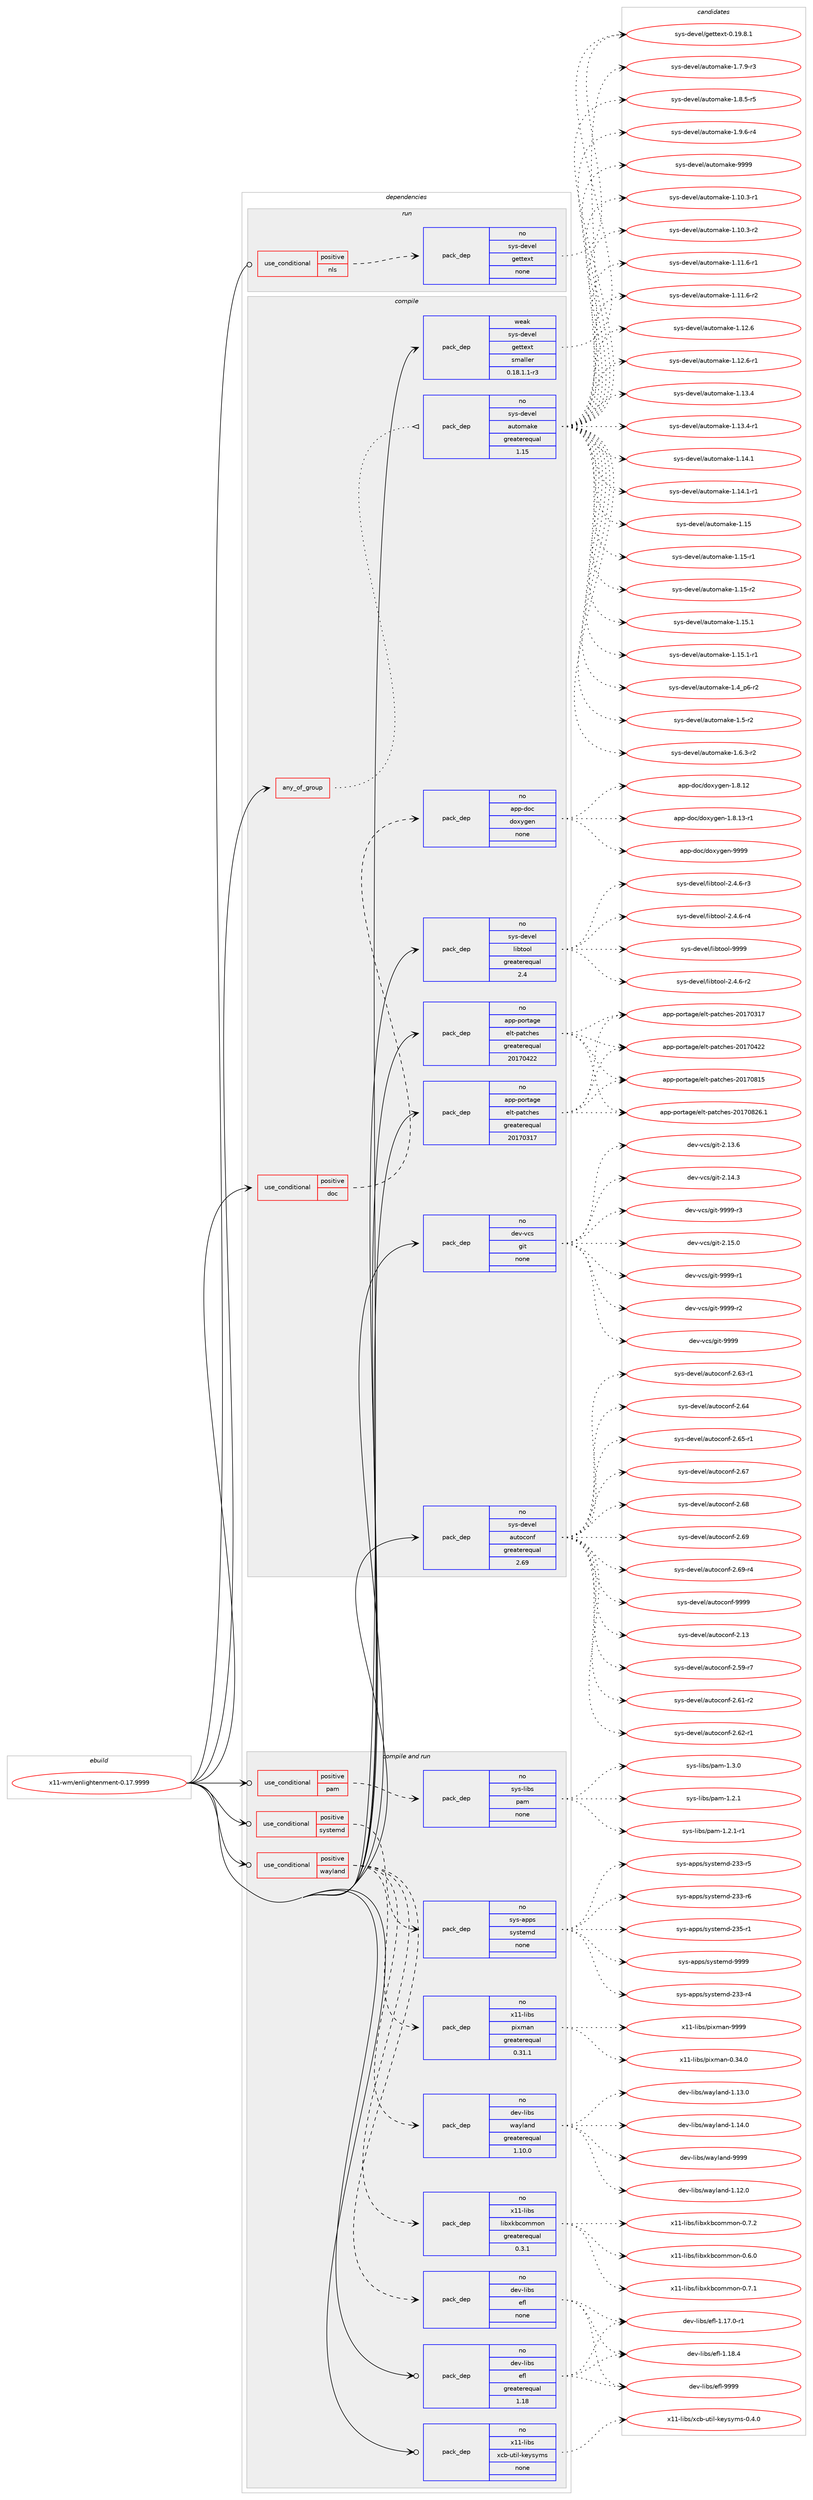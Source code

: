 digraph prolog {

# *************
# Graph options
# *************

newrank=true;
concentrate=true;
compound=true;
graph [rankdir=LR,fontname=Helvetica,fontsize=10,ranksep=1.5];#, ranksep=2.5, nodesep=0.2];
edge  [arrowhead=vee];
node  [fontname=Helvetica,fontsize=10];

# **********
# The ebuild
# **********

subgraph cluster_leftcol {
color=gray;
rank=same;
label=<<i>ebuild</i>>;
id [label="x11-wm/enlightenment-0.17.9999", color=red, width=4, href="../x11-wm/enlightenment-0.17.9999.svg"];
}

# ****************
# The dependencies
# ****************

subgraph cluster_midcol {
color=gray;
label=<<i>dependencies</i>>;
subgraph cluster_compile {
fillcolor="#eeeeee";
style=filled;
label=<<i>compile</i>>;
subgraph any9759 {
dependency531621 [label=<<TABLE BORDER="0" CELLBORDER="1" CELLSPACING="0" CELLPADDING="4"><TR><TD CELLPADDING="10">any_of_group</TD></TR></TABLE>>, shape=none, color=red];subgraph pack397501 {
dependency531622 [label=<<TABLE BORDER="0" CELLBORDER="1" CELLSPACING="0" CELLPADDING="4" WIDTH="220"><TR><TD ROWSPAN="6" CELLPADDING="30">pack_dep</TD></TR><TR><TD WIDTH="110">no</TD></TR><TR><TD>sys-devel</TD></TR><TR><TD>automake</TD></TR><TR><TD>greaterequal</TD></TR><TR><TD>1.15</TD></TR></TABLE>>, shape=none, color=blue];
}
dependency531621:e -> dependency531622:w [weight=20,style="dotted",arrowhead="oinv"];
}
id:e -> dependency531621:w [weight=20,style="solid",arrowhead="vee"];
subgraph cond124008 {
dependency531623 [label=<<TABLE BORDER="0" CELLBORDER="1" CELLSPACING="0" CELLPADDING="4"><TR><TD ROWSPAN="3" CELLPADDING="10">use_conditional</TD></TR><TR><TD>positive</TD></TR><TR><TD>doc</TD></TR></TABLE>>, shape=none, color=red];
subgraph pack397502 {
dependency531624 [label=<<TABLE BORDER="0" CELLBORDER="1" CELLSPACING="0" CELLPADDING="4" WIDTH="220"><TR><TD ROWSPAN="6" CELLPADDING="30">pack_dep</TD></TR><TR><TD WIDTH="110">no</TD></TR><TR><TD>app-doc</TD></TR><TR><TD>doxygen</TD></TR><TR><TD>none</TD></TR><TR><TD></TD></TR></TABLE>>, shape=none, color=blue];
}
dependency531623:e -> dependency531624:w [weight=20,style="dashed",arrowhead="vee"];
}
id:e -> dependency531623:w [weight=20,style="solid",arrowhead="vee"];
subgraph pack397503 {
dependency531625 [label=<<TABLE BORDER="0" CELLBORDER="1" CELLSPACING="0" CELLPADDING="4" WIDTH="220"><TR><TD ROWSPAN="6" CELLPADDING="30">pack_dep</TD></TR><TR><TD WIDTH="110">no</TD></TR><TR><TD>app-portage</TD></TR><TR><TD>elt-patches</TD></TR><TR><TD>greaterequal</TD></TR><TR><TD>20170317</TD></TR></TABLE>>, shape=none, color=blue];
}
id:e -> dependency531625:w [weight=20,style="solid",arrowhead="vee"];
subgraph pack397504 {
dependency531626 [label=<<TABLE BORDER="0" CELLBORDER="1" CELLSPACING="0" CELLPADDING="4" WIDTH="220"><TR><TD ROWSPAN="6" CELLPADDING="30">pack_dep</TD></TR><TR><TD WIDTH="110">no</TD></TR><TR><TD>app-portage</TD></TR><TR><TD>elt-patches</TD></TR><TR><TD>greaterequal</TD></TR><TR><TD>20170422</TD></TR></TABLE>>, shape=none, color=blue];
}
id:e -> dependency531626:w [weight=20,style="solid",arrowhead="vee"];
subgraph pack397505 {
dependency531627 [label=<<TABLE BORDER="0" CELLBORDER="1" CELLSPACING="0" CELLPADDING="4" WIDTH="220"><TR><TD ROWSPAN="6" CELLPADDING="30">pack_dep</TD></TR><TR><TD WIDTH="110">no</TD></TR><TR><TD>dev-vcs</TD></TR><TR><TD>git</TD></TR><TR><TD>none</TD></TR><TR><TD></TD></TR></TABLE>>, shape=none, color=blue];
}
id:e -> dependency531627:w [weight=20,style="solid",arrowhead="vee"];
subgraph pack397506 {
dependency531628 [label=<<TABLE BORDER="0" CELLBORDER="1" CELLSPACING="0" CELLPADDING="4" WIDTH="220"><TR><TD ROWSPAN="6" CELLPADDING="30">pack_dep</TD></TR><TR><TD WIDTH="110">no</TD></TR><TR><TD>sys-devel</TD></TR><TR><TD>autoconf</TD></TR><TR><TD>greaterequal</TD></TR><TR><TD>2.69</TD></TR></TABLE>>, shape=none, color=blue];
}
id:e -> dependency531628:w [weight=20,style="solid",arrowhead="vee"];
subgraph pack397507 {
dependency531629 [label=<<TABLE BORDER="0" CELLBORDER="1" CELLSPACING="0" CELLPADDING="4" WIDTH="220"><TR><TD ROWSPAN="6" CELLPADDING="30">pack_dep</TD></TR><TR><TD WIDTH="110">no</TD></TR><TR><TD>sys-devel</TD></TR><TR><TD>libtool</TD></TR><TR><TD>greaterequal</TD></TR><TR><TD>2.4</TD></TR></TABLE>>, shape=none, color=blue];
}
id:e -> dependency531629:w [weight=20,style="solid",arrowhead="vee"];
subgraph pack397508 {
dependency531630 [label=<<TABLE BORDER="0" CELLBORDER="1" CELLSPACING="0" CELLPADDING="4" WIDTH="220"><TR><TD ROWSPAN="6" CELLPADDING="30">pack_dep</TD></TR><TR><TD WIDTH="110">weak</TD></TR><TR><TD>sys-devel</TD></TR><TR><TD>gettext</TD></TR><TR><TD>smaller</TD></TR><TR><TD>0.18.1.1-r3</TD></TR></TABLE>>, shape=none, color=blue];
}
id:e -> dependency531630:w [weight=20,style="solid",arrowhead="vee"];
}
subgraph cluster_compileandrun {
fillcolor="#eeeeee";
style=filled;
label=<<i>compile and run</i>>;
subgraph cond124009 {
dependency531631 [label=<<TABLE BORDER="0" CELLBORDER="1" CELLSPACING="0" CELLPADDING="4"><TR><TD ROWSPAN="3" CELLPADDING="10">use_conditional</TD></TR><TR><TD>positive</TD></TR><TR><TD>pam</TD></TR></TABLE>>, shape=none, color=red];
subgraph pack397509 {
dependency531632 [label=<<TABLE BORDER="0" CELLBORDER="1" CELLSPACING="0" CELLPADDING="4" WIDTH="220"><TR><TD ROWSPAN="6" CELLPADDING="30">pack_dep</TD></TR><TR><TD WIDTH="110">no</TD></TR><TR><TD>sys-libs</TD></TR><TR><TD>pam</TD></TR><TR><TD>none</TD></TR><TR><TD></TD></TR></TABLE>>, shape=none, color=blue];
}
dependency531631:e -> dependency531632:w [weight=20,style="dashed",arrowhead="vee"];
}
id:e -> dependency531631:w [weight=20,style="solid",arrowhead="odotvee"];
subgraph cond124010 {
dependency531633 [label=<<TABLE BORDER="0" CELLBORDER="1" CELLSPACING="0" CELLPADDING="4"><TR><TD ROWSPAN="3" CELLPADDING="10">use_conditional</TD></TR><TR><TD>positive</TD></TR><TR><TD>systemd</TD></TR></TABLE>>, shape=none, color=red];
subgraph pack397510 {
dependency531634 [label=<<TABLE BORDER="0" CELLBORDER="1" CELLSPACING="0" CELLPADDING="4" WIDTH="220"><TR><TD ROWSPAN="6" CELLPADDING="30">pack_dep</TD></TR><TR><TD WIDTH="110">no</TD></TR><TR><TD>sys-apps</TD></TR><TR><TD>systemd</TD></TR><TR><TD>none</TD></TR><TR><TD></TD></TR></TABLE>>, shape=none, color=blue];
}
dependency531633:e -> dependency531634:w [weight=20,style="dashed",arrowhead="vee"];
}
id:e -> dependency531633:w [weight=20,style="solid",arrowhead="odotvee"];
subgraph cond124011 {
dependency531635 [label=<<TABLE BORDER="0" CELLBORDER="1" CELLSPACING="0" CELLPADDING="4"><TR><TD ROWSPAN="3" CELLPADDING="10">use_conditional</TD></TR><TR><TD>positive</TD></TR><TR><TD>wayland</TD></TR></TABLE>>, shape=none, color=red];
subgraph pack397511 {
dependency531636 [label=<<TABLE BORDER="0" CELLBORDER="1" CELLSPACING="0" CELLPADDING="4" WIDTH="220"><TR><TD ROWSPAN="6" CELLPADDING="30">pack_dep</TD></TR><TR><TD WIDTH="110">no</TD></TR><TR><TD>dev-libs</TD></TR><TR><TD>efl</TD></TR><TR><TD>none</TD></TR><TR><TD></TD></TR></TABLE>>, shape=none, color=blue];
}
dependency531635:e -> dependency531636:w [weight=20,style="dashed",arrowhead="vee"];
subgraph pack397512 {
dependency531637 [label=<<TABLE BORDER="0" CELLBORDER="1" CELLSPACING="0" CELLPADDING="4" WIDTH="220"><TR><TD ROWSPAN="6" CELLPADDING="30">pack_dep</TD></TR><TR><TD WIDTH="110">no</TD></TR><TR><TD>dev-libs</TD></TR><TR><TD>wayland</TD></TR><TR><TD>greaterequal</TD></TR><TR><TD>1.10.0</TD></TR></TABLE>>, shape=none, color=blue];
}
dependency531635:e -> dependency531637:w [weight=20,style="dashed",arrowhead="vee"];
subgraph pack397513 {
dependency531638 [label=<<TABLE BORDER="0" CELLBORDER="1" CELLSPACING="0" CELLPADDING="4" WIDTH="220"><TR><TD ROWSPAN="6" CELLPADDING="30">pack_dep</TD></TR><TR><TD WIDTH="110">no</TD></TR><TR><TD>x11-libs</TD></TR><TR><TD>pixman</TD></TR><TR><TD>greaterequal</TD></TR><TR><TD>0.31.1</TD></TR></TABLE>>, shape=none, color=blue];
}
dependency531635:e -> dependency531638:w [weight=20,style="dashed",arrowhead="vee"];
subgraph pack397514 {
dependency531639 [label=<<TABLE BORDER="0" CELLBORDER="1" CELLSPACING="0" CELLPADDING="4" WIDTH="220"><TR><TD ROWSPAN="6" CELLPADDING="30">pack_dep</TD></TR><TR><TD WIDTH="110">no</TD></TR><TR><TD>x11-libs</TD></TR><TR><TD>libxkbcommon</TD></TR><TR><TD>greaterequal</TD></TR><TR><TD>0.3.1</TD></TR></TABLE>>, shape=none, color=blue];
}
dependency531635:e -> dependency531639:w [weight=20,style="dashed",arrowhead="vee"];
}
id:e -> dependency531635:w [weight=20,style="solid",arrowhead="odotvee"];
subgraph pack397515 {
dependency531640 [label=<<TABLE BORDER="0" CELLBORDER="1" CELLSPACING="0" CELLPADDING="4" WIDTH="220"><TR><TD ROWSPAN="6" CELLPADDING="30">pack_dep</TD></TR><TR><TD WIDTH="110">no</TD></TR><TR><TD>dev-libs</TD></TR><TR><TD>efl</TD></TR><TR><TD>greaterequal</TD></TR><TR><TD>1.18</TD></TR></TABLE>>, shape=none, color=blue];
}
id:e -> dependency531640:w [weight=20,style="solid",arrowhead="odotvee"];
subgraph pack397516 {
dependency531641 [label=<<TABLE BORDER="0" CELLBORDER="1" CELLSPACING="0" CELLPADDING="4" WIDTH="220"><TR><TD ROWSPAN="6" CELLPADDING="30">pack_dep</TD></TR><TR><TD WIDTH="110">no</TD></TR><TR><TD>x11-libs</TD></TR><TR><TD>xcb-util-keysyms</TD></TR><TR><TD>none</TD></TR><TR><TD></TD></TR></TABLE>>, shape=none, color=blue];
}
id:e -> dependency531641:w [weight=20,style="solid",arrowhead="odotvee"];
}
subgraph cluster_run {
fillcolor="#eeeeee";
style=filled;
label=<<i>run</i>>;
subgraph cond124012 {
dependency531642 [label=<<TABLE BORDER="0" CELLBORDER="1" CELLSPACING="0" CELLPADDING="4"><TR><TD ROWSPAN="3" CELLPADDING="10">use_conditional</TD></TR><TR><TD>positive</TD></TR><TR><TD>nls</TD></TR></TABLE>>, shape=none, color=red];
subgraph pack397517 {
dependency531643 [label=<<TABLE BORDER="0" CELLBORDER="1" CELLSPACING="0" CELLPADDING="4" WIDTH="220"><TR><TD ROWSPAN="6" CELLPADDING="30">pack_dep</TD></TR><TR><TD WIDTH="110">no</TD></TR><TR><TD>sys-devel</TD></TR><TR><TD>gettext</TD></TR><TR><TD>none</TD></TR><TR><TD></TD></TR></TABLE>>, shape=none, color=blue];
}
dependency531642:e -> dependency531643:w [weight=20,style="dashed",arrowhead="vee"];
}
id:e -> dependency531642:w [weight=20,style="solid",arrowhead="odot"];
}
}

# **************
# The candidates
# **************

subgraph cluster_choices {
rank=same;
color=gray;
label=<<i>candidates</i>>;

subgraph choice397501 {
color=black;
nodesep=1;
choice11512111545100101118101108479711711611110997107101454946494846514511449 [label="sys-devel/automake-1.10.3-r1", color=red, width=4,href="../sys-devel/automake-1.10.3-r1.svg"];
choice11512111545100101118101108479711711611110997107101454946494846514511450 [label="sys-devel/automake-1.10.3-r2", color=red, width=4,href="../sys-devel/automake-1.10.3-r2.svg"];
choice11512111545100101118101108479711711611110997107101454946494946544511449 [label="sys-devel/automake-1.11.6-r1", color=red, width=4,href="../sys-devel/automake-1.11.6-r1.svg"];
choice11512111545100101118101108479711711611110997107101454946494946544511450 [label="sys-devel/automake-1.11.6-r2", color=red, width=4,href="../sys-devel/automake-1.11.6-r2.svg"];
choice1151211154510010111810110847971171161111099710710145494649504654 [label="sys-devel/automake-1.12.6", color=red, width=4,href="../sys-devel/automake-1.12.6.svg"];
choice11512111545100101118101108479711711611110997107101454946495046544511449 [label="sys-devel/automake-1.12.6-r1", color=red, width=4,href="../sys-devel/automake-1.12.6-r1.svg"];
choice1151211154510010111810110847971171161111099710710145494649514652 [label="sys-devel/automake-1.13.4", color=red, width=4,href="../sys-devel/automake-1.13.4.svg"];
choice11512111545100101118101108479711711611110997107101454946495146524511449 [label="sys-devel/automake-1.13.4-r1", color=red, width=4,href="../sys-devel/automake-1.13.4-r1.svg"];
choice1151211154510010111810110847971171161111099710710145494649524649 [label="sys-devel/automake-1.14.1", color=red, width=4,href="../sys-devel/automake-1.14.1.svg"];
choice11512111545100101118101108479711711611110997107101454946495246494511449 [label="sys-devel/automake-1.14.1-r1", color=red, width=4,href="../sys-devel/automake-1.14.1-r1.svg"];
choice115121115451001011181011084797117116111109971071014549464953 [label="sys-devel/automake-1.15", color=red, width=4,href="../sys-devel/automake-1.15.svg"];
choice1151211154510010111810110847971171161111099710710145494649534511449 [label="sys-devel/automake-1.15-r1", color=red, width=4,href="../sys-devel/automake-1.15-r1.svg"];
choice1151211154510010111810110847971171161111099710710145494649534511450 [label="sys-devel/automake-1.15-r2", color=red, width=4,href="../sys-devel/automake-1.15-r2.svg"];
choice1151211154510010111810110847971171161111099710710145494649534649 [label="sys-devel/automake-1.15.1", color=red, width=4,href="../sys-devel/automake-1.15.1.svg"];
choice11512111545100101118101108479711711611110997107101454946495346494511449 [label="sys-devel/automake-1.15.1-r1", color=red, width=4,href="../sys-devel/automake-1.15.1-r1.svg"];
choice115121115451001011181011084797117116111109971071014549465295112544511450 [label="sys-devel/automake-1.4_p6-r2", color=red, width=4,href="../sys-devel/automake-1.4_p6-r2.svg"];
choice11512111545100101118101108479711711611110997107101454946534511450 [label="sys-devel/automake-1.5-r2", color=red, width=4,href="../sys-devel/automake-1.5-r2.svg"];
choice115121115451001011181011084797117116111109971071014549465446514511450 [label="sys-devel/automake-1.6.3-r2", color=red, width=4,href="../sys-devel/automake-1.6.3-r2.svg"];
choice115121115451001011181011084797117116111109971071014549465546574511451 [label="sys-devel/automake-1.7.9-r3", color=red, width=4,href="../sys-devel/automake-1.7.9-r3.svg"];
choice115121115451001011181011084797117116111109971071014549465646534511453 [label="sys-devel/automake-1.8.5-r5", color=red, width=4,href="../sys-devel/automake-1.8.5-r5.svg"];
choice115121115451001011181011084797117116111109971071014549465746544511452 [label="sys-devel/automake-1.9.6-r4", color=red, width=4,href="../sys-devel/automake-1.9.6-r4.svg"];
choice115121115451001011181011084797117116111109971071014557575757 [label="sys-devel/automake-9999", color=red, width=4,href="../sys-devel/automake-9999.svg"];
dependency531622:e -> choice11512111545100101118101108479711711611110997107101454946494846514511449:w [style=dotted,weight="100"];
dependency531622:e -> choice11512111545100101118101108479711711611110997107101454946494846514511450:w [style=dotted,weight="100"];
dependency531622:e -> choice11512111545100101118101108479711711611110997107101454946494946544511449:w [style=dotted,weight="100"];
dependency531622:e -> choice11512111545100101118101108479711711611110997107101454946494946544511450:w [style=dotted,weight="100"];
dependency531622:e -> choice1151211154510010111810110847971171161111099710710145494649504654:w [style=dotted,weight="100"];
dependency531622:e -> choice11512111545100101118101108479711711611110997107101454946495046544511449:w [style=dotted,weight="100"];
dependency531622:e -> choice1151211154510010111810110847971171161111099710710145494649514652:w [style=dotted,weight="100"];
dependency531622:e -> choice11512111545100101118101108479711711611110997107101454946495146524511449:w [style=dotted,weight="100"];
dependency531622:e -> choice1151211154510010111810110847971171161111099710710145494649524649:w [style=dotted,weight="100"];
dependency531622:e -> choice11512111545100101118101108479711711611110997107101454946495246494511449:w [style=dotted,weight="100"];
dependency531622:e -> choice115121115451001011181011084797117116111109971071014549464953:w [style=dotted,weight="100"];
dependency531622:e -> choice1151211154510010111810110847971171161111099710710145494649534511449:w [style=dotted,weight="100"];
dependency531622:e -> choice1151211154510010111810110847971171161111099710710145494649534511450:w [style=dotted,weight="100"];
dependency531622:e -> choice1151211154510010111810110847971171161111099710710145494649534649:w [style=dotted,weight="100"];
dependency531622:e -> choice11512111545100101118101108479711711611110997107101454946495346494511449:w [style=dotted,weight="100"];
dependency531622:e -> choice115121115451001011181011084797117116111109971071014549465295112544511450:w [style=dotted,weight="100"];
dependency531622:e -> choice11512111545100101118101108479711711611110997107101454946534511450:w [style=dotted,weight="100"];
dependency531622:e -> choice115121115451001011181011084797117116111109971071014549465446514511450:w [style=dotted,weight="100"];
dependency531622:e -> choice115121115451001011181011084797117116111109971071014549465546574511451:w [style=dotted,weight="100"];
dependency531622:e -> choice115121115451001011181011084797117116111109971071014549465646534511453:w [style=dotted,weight="100"];
dependency531622:e -> choice115121115451001011181011084797117116111109971071014549465746544511452:w [style=dotted,weight="100"];
dependency531622:e -> choice115121115451001011181011084797117116111109971071014557575757:w [style=dotted,weight="100"];
}
subgraph choice397502 {
color=black;
nodesep=1;
choice9711211245100111994710011112012110310111045494656464950 [label="app-doc/doxygen-1.8.12", color=red, width=4,href="../app-doc/doxygen-1.8.12.svg"];
choice97112112451001119947100111120121103101110454946564649514511449 [label="app-doc/doxygen-1.8.13-r1", color=red, width=4,href="../app-doc/doxygen-1.8.13-r1.svg"];
choice971121124510011199471001111201211031011104557575757 [label="app-doc/doxygen-9999", color=red, width=4,href="../app-doc/doxygen-9999.svg"];
dependency531624:e -> choice9711211245100111994710011112012110310111045494656464950:w [style=dotted,weight="100"];
dependency531624:e -> choice97112112451001119947100111120121103101110454946564649514511449:w [style=dotted,weight="100"];
dependency531624:e -> choice971121124510011199471001111201211031011104557575757:w [style=dotted,weight="100"];
}
subgraph choice397503 {
color=black;
nodesep=1;
choice97112112451121111141169710310147101108116451129711699104101115455048495548514955 [label="app-portage/elt-patches-20170317", color=red, width=4,href="../app-portage/elt-patches-20170317.svg"];
choice97112112451121111141169710310147101108116451129711699104101115455048495548525050 [label="app-portage/elt-patches-20170422", color=red, width=4,href="../app-portage/elt-patches-20170422.svg"];
choice97112112451121111141169710310147101108116451129711699104101115455048495548564953 [label="app-portage/elt-patches-20170815", color=red, width=4,href="../app-portage/elt-patches-20170815.svg"];
choice971121124511211111411697103101471011081164511297116991041011154550484955485650544649 [label="app-portage/elt-patches-20170826.1", color=red, width=4,href="../app-portage/elt-patches-20170826.1.svg"];
dependency531625:e -> choice97112112451121111141169710310147101108116451129711699104101115455048495548514955:w [style=dotted,weight="100"];
dependency531625:e -> choice97112112451121111141169710310147101108116451129711699104101115455048495548525050:w [style=dotted,weight="100"];
dependency531625:e -> choice97112112451121111141169710310147101108116451129711699104101115455048495548564953:w [style=dotted,weight="100"];
dependency531625:e -> choice971121124511211111411697103101471011081164511297116991041011154550484955485650544649:w [style=dotted,weight="100"];
}
subgraph choice397504 {
color=black;
nodesep=1;
choice97112112451121111141169710310147101108116451129711699104101115455048495548514955 [label="app-portage/elt-patches-20170317", color=red, width=4,href="../app-portage/elt-patches-20170317.svg"];
choice97112112451121111141169710310147101108116451129711699104101115455048495548525050 [label="app-portage/elt-patches-20170422", color=red, width=4,href="../app-portage/elt-patches-20170422.svg"];
choice97112112451121111141169710310147101108116451129711699104101115455048495548564953 [label="app-portage/elt-patches-20170815", color=red, width=4,href="../app-portage/elt-patches-20170815.svg"];
choice971121124511211111411697103101471011081164511297116991041011154550484955485650544649 [label="app-portage/elt-patches-20170826.1", color=red, width=4,href="../app-portage/elt-patches-20170826.1.svg"];
dependency531626:e -> choice97112112451121111141169710310147101108116451129711699104101115455048495548514955:w [style=dotted,weight="100"];
dependency531626:e -> choice97112112451121111141169710310147101108116451129711699104101115455048495548525050:w [style=dotted,weight="100"];
dependency531626:e -> choice97112112451121111141169710310147101108116451129711699104101115455048495548564953:w [style=dotted,weight="100"];
dependency531626:e -> choice971121124511211111411697103101471011081164511297116991041011154550484955485650544649:w [style=dotted,weight="100"];
}
subgraph choice397505 {
color=black;
nodesep=1;
choice10010111845118991154710310511645504649514654 [label="dev-vcs/git-2.13.6", color=red, width=4,href="../dev-vcs/git-2.13.6.svg"];
choice10010111845118991154710310511645504649524651 [label="dev-vcs/git-2.14.3", color=red, width=4,href="../dev-vcs/git-2.14.3.svg"];
choice10010111845118991154710310511645504649534648 [label="dev-vcs/git-2.15.0", color=red, width=4,href="../dev-vcs/git-2.15.0.svg"];
choice1001011184511899115471031051164557575757 [label="dev-vcs/git-9999", color=red, width=4,href="../dev-vcs/git-9999.svg"];
choice10010111845118991154710310511645575757574511449 [label="dev-vcs/git-9999-r1", color=red, width=4,href="../dev-vcs/git-9999-r1.svg"];
choice10010111845118991154710310511645575757574511450 [label="dev-vcs/git-9999-r2", color=red, width=4,href="../dev-vcs/git-9999-r2.svg"];
choice10010111845118991154710310511645575757574511451 [label="dev-vcs/git-9999-r3", color=red, width=4,href="../dev-vcs/git-9999-r3.svg"];
dependency531627:e -> choice10010111845118991154710310511645504649514654:w [style=dotted,weight="100"];
dependency531627:e -> choice10010111845118991154710310511645504649524651:w [style=dotted,weight="100"];
dependency531627:e -> choice10010111845118991154710310511645504649534648:w [style=dotted,weight="100"];
dependency531627:e -> choice1001011184511899115471031051164557575757:w [style=dotted,weight="100"];
dependency531627:e -> choice10010111845118991154710310511645575757574511449:w [style=dotted,weight="100"];
dependency531627:e -> choice10010111845118991154710310511645575757574511450:w [style=dotted,weight="100"];
dependency531627:e -> choice10010111845118991154710310511645575757574511451:w [style=dotted,weight="100"];
}
subgraph choice397506 {
color=black;
nodesep=1;
choice115121115451001011181011084797117116111991111101024550464951 [label="sys-devel/autoconf-2.13", color=red, width=4,href="../sys-devel/autoconf-2.13.svg"];
choice1151211154510010111810110847971171161119911111010245504653574511455 [label="sys-devel/autoconf-2.59-r7", color=red, width=4,href="../sys-devel/autoconf-2.59-r7.svg"];
choice1151211154510010111810110847971171161119911111010245504654494511450 [label="sys-devel/autoconf-2.61-r2", color=red, width=4,href="../sys-devel/autoconf-2.61-r2.svg"];
choice1151211154510010111810110847971171161119911111010245504654504511449 [label="sys-devel/autoconf-2.62-r1", color=red, width=4,href="../sys-devel/autoconf-2.62-r1.svg"];
choice1151211154510010111810110847971171161119911111010245504654514511449 [label="sys-devel/autoconf-2.63-r1", color=red, width=4,href="../sys-devel/autoconf-2.63-r1.svg"];
choice115121115451001011181011084797117116111991111101024550465452 [label="sys-devel/autoconf-2.64", color=red, width=4,href="../sys-devel/autoconf-2.64.svg"];
choice1151211154510010111810110847971171161119911111010245504654534511449 [label="sys-devel/autoconf-2.65-r1", color=red, width=4,href="../sys-devel/autoconf-2.65-r1.svg"];
choice115121115451001011181011084797117116111991111101024550465455 [label="sys-devel/autoconf-2.67", color=red, width=4,href="../sys-devel/autoconf-2.67.svg"];
choice115121115451001011181011084797117116111991111101024550465456 [label="sys-devel/autoconf-2.68", color=red, width=4,href="../sys-devel/autoconf-2.68.svg"];
choice115121115451001011181011084797117116111991111101024550465457 [label="sys-devel/autoconf-2.69", color=red, width=4,href="../sys-devel/autoconf-2.69.svg"];
choice1151211154510010111810110847971171161119911111010245504654574511452 [label="sys-devel/autoconf-2.69-r4", color=red, width=4,href="../sys-devel/autoconf-2.69-r4.svg"];
choice115121115451001011181011084797117116111991111101024557575757 [label="sys-devel/autoconf-9999", color=red, width=4,href="../sys-devel/autoconf-9999.svg"];
dependency531628:e -> choice115121115451001011181011084797117116111991111101024550464951:w [style=dotted,weight="100"];
dependency531628:e -> choice1151211154510010111810110847971171161119911111010245504653574511455:w [style=dotted,weight="100"];
dependency531628:e -> choice1151211154510010111810110847971171161119911111010245504654494511450:w [style=dotted,weight="100"];
dependency531628:e -> choice1151211154510010111810110847971171161119911111010245504654504511449:w [style=dotted,weight="100"];
dependency531628:e -> choice1151211154510010111810110847971171161119911111010245504654514511449:w [style=dotted,weight="100"];
dependency531628:e -> choice115121115451001011181011084797117116111991111101024550465452:w [style=dotted,weight="100"];
dependency531628:e -> choice1151211154510010111810110847971171161119911111010245504654534511449:w [style=dotted,weight="100"];
dependency531628:e -> choice115121115451001011181011084797117116111991111101024550465455:w [style=dotted,weight="100"];
dependency531628:e -> choice115121115451001011181011084797117116111991111101024550465456:w [style=dotted,weight="100"];
dependency531628:e -> choice115121115451001011181011084797117116111991111101024550465457:w [style=dotted,weight="100"];
dependency531628:e -> choice1151211154510010111810110847971171161119911111010245504654574511452:w [style=dotted,weight="100"];
dependency531628:e -> choice115121115451001011181011084797117116111991111101024557575757:w [style=dotted,weight="100"];
}
subgraph choice397507 {
color=black;
nodesep=1;
choice1151211154510010111810110847108105981161111111084550465246544511450 [label="sys-devel/libtool-2.4.6-r2", color=red, width=4,href="../sys-devel/libtool-2.4.6-r2.svg"];
choice1151211154510010111810110847108105981161111111084550465246544511451 [label="sys-devel/libtool-2.4.6-r3", color=red, width=4,href="../sys-devel/libtool-2.4.6-r3.svg"];
choice1151211154510010111810110847108105981161111111084550465246544511452 [label="sys-devel/libtool-2.4.6-r4", color=red, width=4,href="../sys-devel/libtool-2.4.6-r4.svg"];
choice1151211154510010111810110847108105981161111111084557575757 [label="sys-devel/libtool-9999", color=red, width=4,href="../sys-devel/libtool-9999.svg"];
dependency531629:e -> choice1151211154510010111810110847108105981161111111084550465246544511450:w [style=dotted,weight="100"];
dependency531629:e -> choice1151211154510010111810110847108105981161111111084550465246544511451:w [style=dotted,weight="100"];
dependency531629:e -> choice1151211154510010111810110847108105981161111111084550465246544511452:w [style=dotted,weight="100"];
dependency531629:e -> choice1151211154510010111810110847108105981161111111084557575757:w [style=dotted,weight="100"];
}
subgraph choice397508 {
color=black;
nodesep=1;
choice1151211154510010111810110847103101116116101120116454846495746564649 [label="sys-devel/gettext-0.19.8.1", color=red, width=4,href="../sys-devel/gettext-0.19.8.1.svg"];
dependency531630:e -> choice1151211154510010111810110847103101116116101120116454846495746564649:w [style=dotted,weight="100"];
}
subgraph choice397509 {
color=black;
nodesep=1;
choice11512111545108105981154711297109454946504649 [label="sys-libs/pam-1.2.1", color=red, width=4,href="../sys-libs/pam-1.2.1.svg"];
choice115121115451081059811547112971094549465046494511449 [label="sys-libs/pam-1.2.1-r1", color=red, width=4,href="../sys-libs/pam-1.2.1-r1.svg"];
choice11512111545108105981154711297109454946514648 [label="sys-libs/pam-1.3.0", color=red, width=4,href="../sys-libs/pam-1.3.0.svg"];
dependency531632:e -> choice11512111545108105981154711297109454946504649:w [style=dotted,weight="100"];
dependency531632:e -> choice115121115451081059811547112971094549465046494511449:w [style=dotted,weight="100"];
dependency531632:e -> choice11512111545108105981154711297109454946514648:w [style=dotted,weight="100"];
}
subgraph choice397510 {
color=black;
nodesep=1;
choice115121115459711211211547115121115116101109100455051514511452 [label="sys-apps/systemd-233-r4", color=red, width=4,href="../sys-apps/systemd-233-r4.svg"];
choice115121115459711211211547115121115116101109100455051514511453 [label="sys-apps/systemd-233-r5", color=red, width=4,href="../sys-apps/systemd-233-r5.svg"];
choice115121115459711211211547115121115116101109100455051514511454 [label="sys-apps/systemd-233-r6", color=red, width=4,href="../sys-apps/systemd-233-r6.svg"];
choice115121115459711211211547115121115116101109100455051534511449 [label="sys-apps/systemd-235-r1", color=red, width=4,href="../sys-apps/systemd-235-r1.svg"];
choice1151211154597112112115471151211151161011091004557575757 [label="sys-apps/systemd-9999", color=red, width=4,href="../sys-apps/systemd-9999.svg"];
dependency531634:e -> choice115121115459711211211547115121115116101109100455051514511452:w [style=dotted,weight="100"];
dependency531634:e -> choice115121115459711211211547115121115116101109100455051514511453:w [style=dotted,weight="100"];
dependency531634:e -> choice115121115459711211211547115121115116101109100455051514511454:w [style=dotted,weight="100"];
dependency531634:e -> choice115121115459711211211547115121115116101109100455051534511449:w [style=dotted,weight="100"];
dependency531634:e -> choice1151211154597112112115471151211151161011091004557575757:w [style=dotted,weight="100"];
}
subgraph choice397511 {
color=black;
nodesep=1;
choice100101118451081059811547101102108454946495546484511449 [label="dev-libs/efl-1.17.0-r1", color=red, width=4,href="../dev-libs/efl-1.17.0-r1.svg"];
choice10010111845108105981154710110210845494649564652 [label="dev-libs/efl-1.18.4", color=red, width=4,href="../dev-libs/efl-1.18.4.svg"];
choice1001011184510810598115471011021084557575757 [label="dev-libs/efl-9999", color=red, width=4,href="../dev-libs/efl-9999.svg"];
dependency531636:e -> choice100101118451081059811547101102108454946495546484511449:w [style=dotted,weight="100"];
dependency531636:e -> choice10010111845108105981154710110210845494649564652:w [style=dotted,weight="100"];
dependency531636:e -> choice1001011184510810598115471011021084557575757:w [style=dotted,weight="100"];
}
subgraph choice397512 {
color=black;
nodesep=1;
choice100101118451081059811547119971211089711010045494649504648 [label="dev-libs/wayland-1.12.0", color=red, width=4,href="../dev-libs/wayland-1.12.0.svg"];
choice100101118451081059811547119971211089711010045494649514648 [label="dev-libs/wayland-1.13.0", color=red, width=4,href="../dev-libs/wayland-1.13.0.svg"];
choice100101118451081059811547119971211089711010045494649524648 [label="dev-libs/wayland-1.14.0", color=red, width=4,href="../dev-libs/wayland-1.14.0.svg"];
choice10010111845108105981154711997121108971101004557575757 [label="dev-libs/wayland-9999", color=red, width=4,href="../dev-libs/wayland-9999.svg"];
dependency531637:e -> choice100101118451081059811547119971211089711010045494649504648:w [style=dotted,weight="100"];
dependency531637:e -> choice100101118451081059811547119971211089711010045494649514648:w [style=dotted,weight="100"];
dependency531637:e -> choice100101118451081059811547119971211089711010045494649524648:w [style=dotted,weight="100"];
dependency531637:e -> choice10010111845108105981154711997121108971101004557575757:w [style=dotted,weight="100"];
}
subgraph choice397513 {
color=black;
nodesep=1;
choice12049494510810598115471121051201099711045484651524648 [label="x11-libs/pixman-0.34.0", color=red, width=4,href="../x11-libs/pixman-0.34.0.svg"];
choice1204949451081059811547112105120109971104557575757 [label="x11-libs/pixman-9999", color=red, width=4,href="../x11-libs/pixman-9999.svg"];
dependency531638:e -> choice12049494510810598115471121051201099711045484651524648:w [style=dotted,weight="100"];
dependency531638:e -> choice1204949451081059811547112105120109971104557575757:w [style=dotted,weight="100"];
}
subgraph choice397514 {
color=black;
nodesep=1;
choice1204949451081059811547108105981201079899111109109111110454846544648 [label="x11-libs/libxkbcommon-0.6.0", color=red, width=4,href="../x11-libs/libxkbcommon-0.6.0.svg"];
choice1204949451081059811547108105981201079899111109109111110454846554649 [label="x11-libs/libxkbcommon-0.7.1", color=red, width=4,href="../x11-libs/libxkbcommon-0.7.1.svg"];
choice1204949451081059811547108105981201079899111109109111110454846554650 [label="x11-libs/libxkbcommon-0.7.2", color=red, width=4,href="../x11-libs/libxkbcommon-0.7.2.svg"];
dependency531639:e -> choice1204949451081059811547108105981201079899111109109111110454846544648:w [style=dotted,weight="100"];
dependency531639:e -> choice1204949451081059811547108105981201079899111109109111110454846554649:w [style=dotted,weight="100"];
dependency531639:e -> choice1204949451081059811547108105981201079899111109109111110454846554650:w [style=dotted,weight="100"];
}
subgraph choice397515 {
color=black;
nodesep=1;
choice100101118451081059811547101102108454946495546484511449 [label="dev-libs/efl-1.17.0-r1", color=red, width=4,href="../dev-libs/efl-1.17.0-r1.svg"];
choice10010111845108105981154710110210845494649564652 [label="dev-libs/efl-1.18.4", color=red, width=4,href="../dev-libs/efl-1.18.4.svg"];
choice1001011184510810598115471011021084557575757 [label="dev-libs/efl-9999", color=red, width=4,href="../dev-libs/efl-9999.svg"];
dependency531640:e -> choice100101118451081059811547101102108454946495546484511449:w [style=dotted,weight="100"];
dependency531640:e -> choice10010111845108105981154710110210845494649564652:w [style=dotted,weight="100"];
dependency531640:e -> choice1001011184510810598115471011021084557575757:w [style=dotted,weight="100"];
}
subgraph choice397516 {
color=black;
nodesep=1;
choice120494945108105981154712099984511711610510845107101121115121109115454846524648 [label="x11-libs/xcb-util-keysyms-0.4.0", color=red, width=4,href="../x11-libs/xcb-util-keysyms-0.4.0.svg"];
dependency531641:e -> choice120494945108105981154712099984511711610510845107101121115121109115454846524648:w [style=dotted,weight="100"];
}
subgraph choice397517 {
color=black;
nodesep=1;
choice1151211154510010111810110847103101116116101120116454846495746564649 [label="sys-devel/gettext-0.19.8.1", color=red, width=4,href="../sys-devel/gettext-0.19.8.1.svg"];
dependency531643:e -> choice1151211154510010111810110847103101116116101120116454846495746564649:w [style=dotted,weight="100"];
}
}

}

